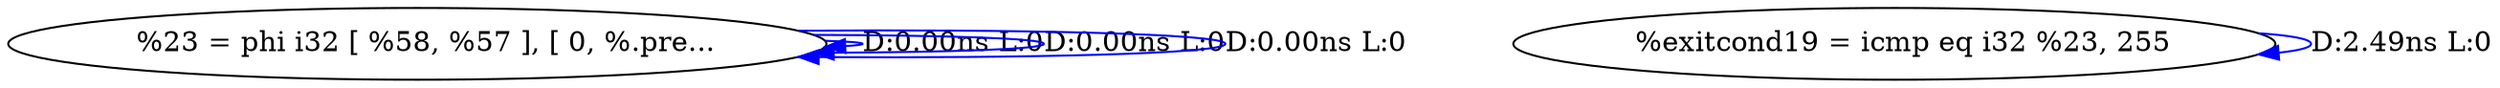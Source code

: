 digraph {
Node0x36c9b00[label="  %23 = phi i32 [ %58, %57 ], [ 0, %.pre..."];
Node0x36c9b00 -> Node0x36c9b00[label="D:0.00ns L:0",color=blue];
Node0x36c9b00 -> Node0x36c9b00[label="D:0.00ns L:0",color=blue];
Node0x36c9b00 -> Node0x36c9b00[label="D:0.00ns L:0",color=blue];
Node0x36c9be0[label="  %exitcond19 = icmp eq i32 %23, 255"];
Node0x36c9be0 -> Node0x36c9be0[label="D:2.49ns L:0",color=blue];
}

